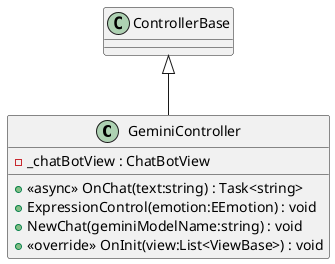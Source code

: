 @startuml
class GeminiController {
    - _chatBotView : ChatBotView
    + <<async>> OnChat(text:string) : Task<string>
    + ExpressionControl(emotion:EEmotion) : void
    + NewChat(geminiModelName:string) : void
    + <<override>> OnInit(view:List<ViewBase>) : void
}
ControllerBase <|-- GeminiController
@enduml
